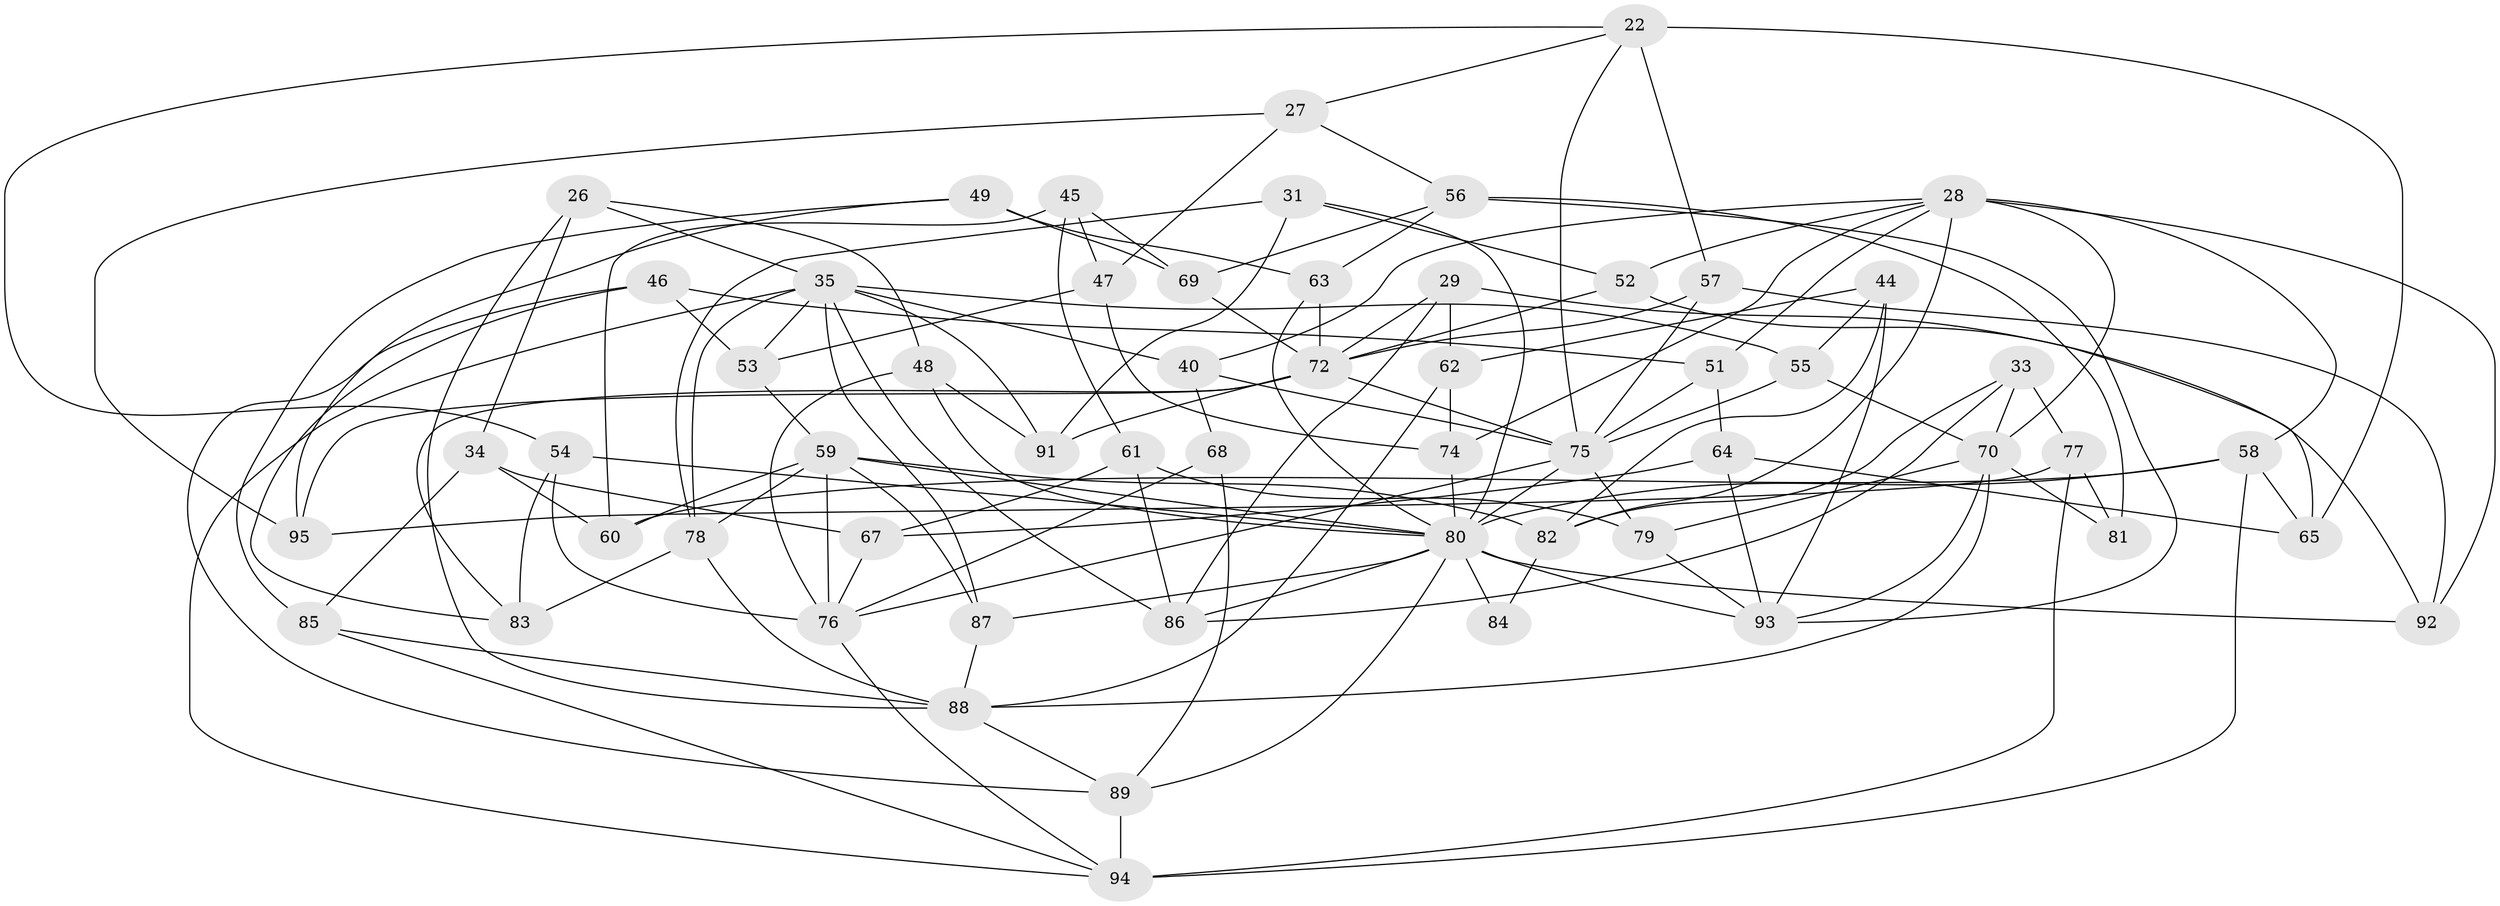 // original degree distribution, {4: 1.0}
// Generated by graph-tools (version 1.1) at 2025/04/03/04/25 22:04:13]
// undirected, 57 vertices, 138 edges
graph export_dot {
graph [start="1"]
  node [color=gray90,style=filled];
  22 [super="+14"];
  26;
  27;
  28 [super="+25"];
  29;
  31;
  33;
  34;
  35 [super="+21"];
  40 [super="+37"];
  44;
  45;
  46;
  47;
  48;
  49;
  51;
  52;
  53;
  54;
  55;
  56 [super="+30"];
  57 [super="+4"];
  58 [super="+32"];
  59 [super="+3+13"];
  60;
  61;
  62;
  63;
  64;
  65;
  67;
  68;
  69;
  70 [super="+7+42"];
  72 [super="+11+36+15"];
  74;
  75 [super="+18+38+39"];
  76 [super="+73"];
  77;
  78 [super="+19"];
  79;
  80 [super="+23+50+71"];
  81;
  82 [super="+66"];
  83;
  84;
  85;
  86 [super="+43"];
  87;
  88 [super="+2+12"];
  89 [super="+41"];
  91;
  92;
  93 [super="+9"];
  94 [super="+1+90"];
  95;
  22 -- 65;
  22 -- 54;
  22 -- 57 [weight=2];
  22 -- 27;
  22 -- 75;
  26 -- 88;
  26 -- 34;
  26 -- 48;
  26 -- 35;
  27 -- 95;
  27 -- 47;
  27 -- 56;
  28 -- 58;
  28 -- 74;
  28 -- 52;
  28 -- 82;
  28 -- 51;
  28 -- 40;
  28 -- 92;
  28 -- 70;
  29 -- 86;
  29 -- 62;
  29 -- 92;
  29 -- 72;
  31 -- 78;
  31 -- 91;
  31 -- 52;
  31 -- 80;
  33 -- 82;
  33 -- 70;
  33 -- 77;
  33 -- 86;
  34 -- 67;
  34 -- 60;
  34 -- 85;
  35 -- 91;
  35 -- 40;
  35 -- 78;
  35 -- 53;
  35 -- 86 [weight=2];
  35 -- 55;
  35 -- 87;
  35 -- 94;
  40 -- 68 [weight=2];
  40 -- 75 [weight=2];
  44 -- 93;
  44 -- 62;
  44 -- 55;
  44 -- 82;
  45 -- 60;
  45 -- 47;
  45 -- 61;
  45 -- 69;
  46 -- 51;
  46 -- 83;
  46 -- 53;
  46 -- 89;
  47 -- 53;
  47 -- 74;
  48 -- 91;
  48 -- 76;
  48 -- 80;
  49 -- 85;
  49 -- 63;
  49 -- 95;
  49 -- 69;
  51 -- 75;
  51 -- 64;
  52 -- 65;
  52 -- 72;
  53 -- 59;
  54 -- 83;
  54 -- 76;
  54 -- 80;
  55 -- 70;
  55 -- 75;
  56 -- 81 [weight=2];
  56 -- 63;
  56 -- 69;
  56 -- 93;
  57 -- 92;
  57 -- 72 [weight=2];
  57 -- 75;
  58 -- 65;
  58 -- 94 [weight=2];
  58 -- 60;
  58 -- 80;
  59 -- 87;
  59 -- 82;
  59 -- 60;
  59 -- 78;
  59 -- 76 [weight=2];
  59 -- 80;
  61 -- 67;
  61 -- 79;
  61 -- 86;
  62 -- 74;
  62 -- 88;
  63 -- 72;
  63 -- 80;
  64 -- 65;
  64 -- 67;
  64 -- 93;
  67 -- 76;
  68 -- 89;
  68 -- 76;
  69 -- 72;
  70 -- 88;
  70 -- 81;
  70 -- 79;
  70 -- 93 [weight=2];
  72 -- 83;
  72 -- 95;
  72 -- 91;
  72 -- 75;
  74 -- 80;
  75 -- 79;
  75 -- 76;
  75 -- 80;
  76 -- 94;
  77 -- 95;
  77 -- 94;
  77 -- 81;
  78 -- 83;
  78 -- 88 [weight=2];
  79 -- 93;
  80 -- 93 [weight=2];
  80 -- 89;
  80 -- 86;
  80 -- 84 [weight=2];
  80 -- 87;
  80 -- 92;
  82 -- 84 [weight=2];
  85 -- 88;
  85 -- 94;
  87 -- 88;
  88 -- 89;
  89 -- 94 [weight=2];
}
